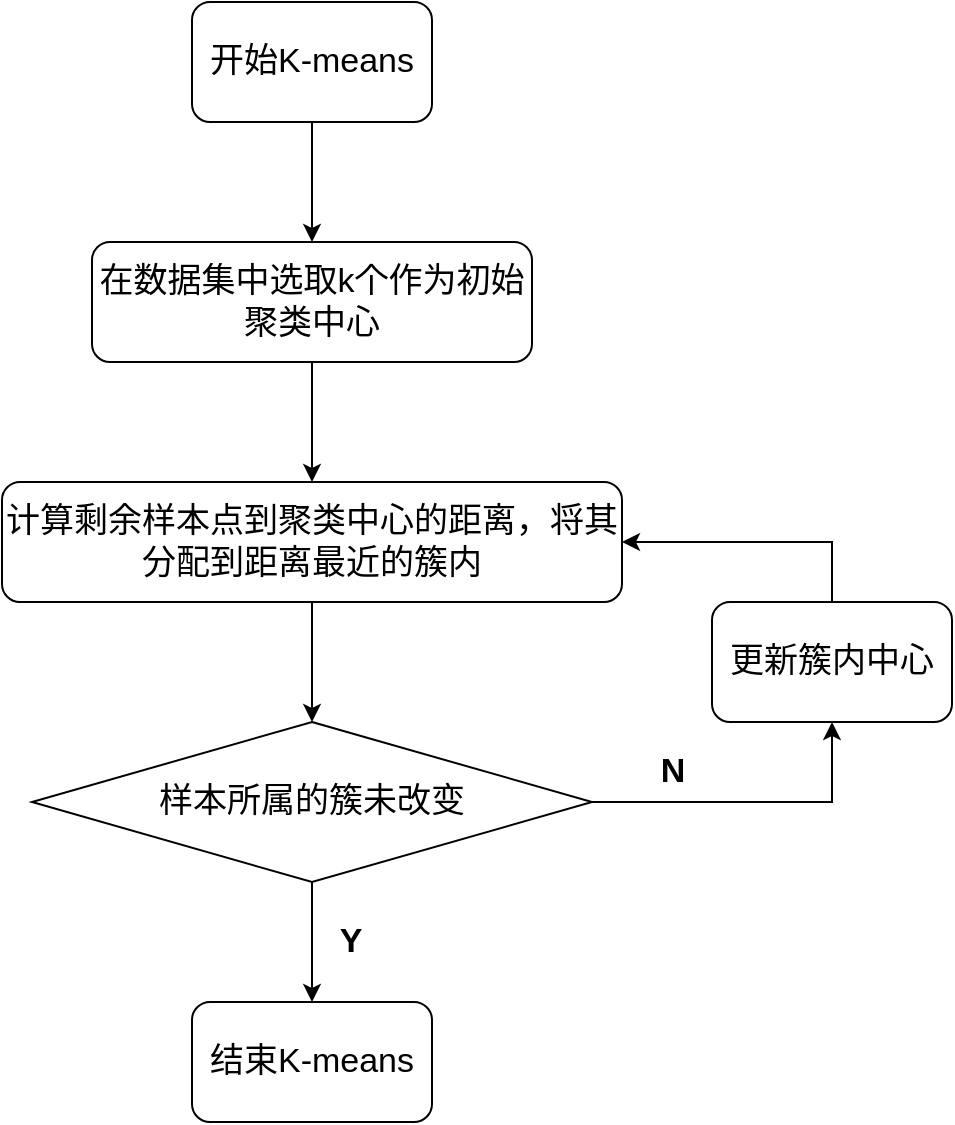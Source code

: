 <mxfile version="20.3.0" type="device"><diagram id="dnswSCOwI9caSuHzAFC6" name="第 1 页"><mxGraphModel dx="1104" dy="1025" grid="1" gridSize="10" guides="1" tooltips="1" connect="1" arrows="1" fold="1" page="1" pageScale="1" pageWidth="827" pageHeight="1169" background="#ffffff" math="0" shadow="0"><root><mxCell id="0"/><mxCell id="1" parent="0"/><mxCell id="3a4OXjK36MMwDe8fqm0_-8" value="" style="edgeStyle=orthogonalEdgeStyle;rounded=0;orthogonalLoop=1;jettySize=auto;html=1;fontSize=17;" parent="1" source="3a4OXjK36MMwDe8fqm0_-1" target="3a4OXjK36MMwDe8fqm0_-2" edge="1"><mxGeometry relative="1" as="geometry"/></mxCell><mxCell id="3a4OXjK36MMwDe8fqm0_-1" value="&lt;font style=&quot;font-size: 17px;&quot;&gt;开始K-means&lt;/font&gt;" style="rounded=1;whiteSpace=wrap;html=1;" parent="1" vertex="1"><mxGeometry x="320" y="200" width="120" height="60" as="geometry"/></mxCell><mxCell id="3a4OXjK36MMwDe8fqm0_-9" value="" style="edgeStyle=orthogonalEdgeStyle;rounded=0;orthogonalLoop=1;jettySize=auto;html=1;fontSize=17;" parent="1" source="3a4OXjK36MMwDe8fqm0_-2" target="3a4OXjK36MMwDe8fqm0_-3" edge="1"><mxGeometry relative="1" as="geometry"/></mxCell><mxCell id="3a4OXjK36MMwDe8fqm0_-2" value="在数据集中选取k个作为初始聚类中心" style="rounded=1;whiteSpace=wrap;html=1;fontSize=17;" parent="1" vertex="1"><mxGeometry x="270" y="320" width="220" height="60" as="geometry"/></mxCell><mxCell id="3a4OXjK36MMwDe8fqm0_-10" value="" style="edgeStyle=orthogonalEdgeStyle;rounded=0;orthogonalLoop=1;jettySize=auto;html=1;fontSize=17;" parent="1" source="3a4OXjK36MMwDe8fqm0_-3" target="3a4OXjK36MMwDe8fqm0_-6" edge="1"><mxGeometry relative="1" as="geometry"/></mxCell><mxCell id="3a4OXjK36MMwDe8fqm0_-3" value="计算剩余样本点到聚类中心的距离，将其分配到距离最近的簇内" style="rounded=1;whiteSpace=wrap;html=1;fontSize=17;" parent="1" vertex="1"><mxGeometry x="225" y="440" width="310" height="60" as="geometry"/></mxCell><mxCell id="3a4OXjK36MMwDe8fqm0_-5" value="结束K-means" style="rounded=1;whiteSpace=wrap;html=1;fontSize=17;" parent="1" vertex="1"><mxGeometry x="320" y="700" width="120" height="60" as="geometry"/></mxCell><mxCell id="3a4OXjK36MMwDe8fqm0_-11" value="" style="edgeStyle=orthogonalEdgeStyle;rounded=0;orthogonalLoop=1;jettySize=auto;html=1;fontSize=17;" parent="1" source="3a4OXjK36MMwDe8fqm0_-6" target="3a4OXjK36MMwDe8fqm0_-5" edge="1"><mxGeometry relative="1" as="geometry"/></mxCell><mxCell id="3a4OXjK36MMwDe8fqm0_-13" style="edgeStyle=orthogonalEdgeStyle;rounded=0;orthogonalLoop=1;jettySize=auto;html=1;entryX=0.5;entryY=1;entryDx=0;entryDy=0;fontSize=17;" parent="1" source="3a4OXjK36MMwDe8fqm0_-6" target="3a4OXjK36MMwDe8fqm0_-7" edge="1"><mxGeometry relative="1" as="geometry"/></mxCell><mxCell id="3a4OXjK36MMwDe8fqm0_-6" value="样本所属的簇未改变" style="rhombus;whiteSpace=wrap;html=1;fontSize=17;" parent="1" vertex="1"><mxGeometry x="240" y="560" width="280" height="80" as="geometry"/></mxCell><mxCell id="3a4OXjK36MMwDe8fqm0_-14" style="edgeStyle=orthogonalEdgeStyle;rounded=0;orthogonalLoop=1;jettySize=auto;html=1;entryX=1;entryY=0.5;entryDx=0;entryDy=0;fontSize=17;exitX=0.5;exitY=0;exitDx=0;exitDy=0;" parent="1" source="3a4OXjK36MMwDe8fqm0_-7" target="3a4OXjK36MMwDe8fqm0_-3" edge="1"><mxGeometry relative="1" as="geometry"/></mxCell><mxCell id="3a4OXjK36MMwDe8fqm0_-7" value="更新簇内中心" style="rounded=1;whiteSpace=wrap;html=1;fontSize=17;" parent="1" vertex="1"><mxGeometry x="580" y="500" width="120" height="60" as="geometry"/></mxCell><mxCell id="3a4OXjK36MMwDe8fqm0_-12" value="&lt;b&gt;Y&lt;/b&gt;" style="text;html=1;align=center;verticalAlign=middle;resizable=0;points=[];autosize=1;strokeColor=none;fillColor=none;fontSize=17;" parent="1" vertex="1"><mxGeometry x="384" y="655" width="30" height="30" as="geometry"/></mxCell><mxCell id="3a4OXjK36MMwDe8fqm0_-15" value="&lt;b&gt;N&lt;/b&gt;" style="text;html=1;align=center;verticalAlign=middle;resizable=0;points=[];autosize=1;strokeColor=none;fillColor=none;fontSize=17;" parent="1" vertex="1"><mxGeometry x="540" y="570" width="40" height="30" as="geometry"/></mxCell></root></mxGraphModel></diagram></mxfile>